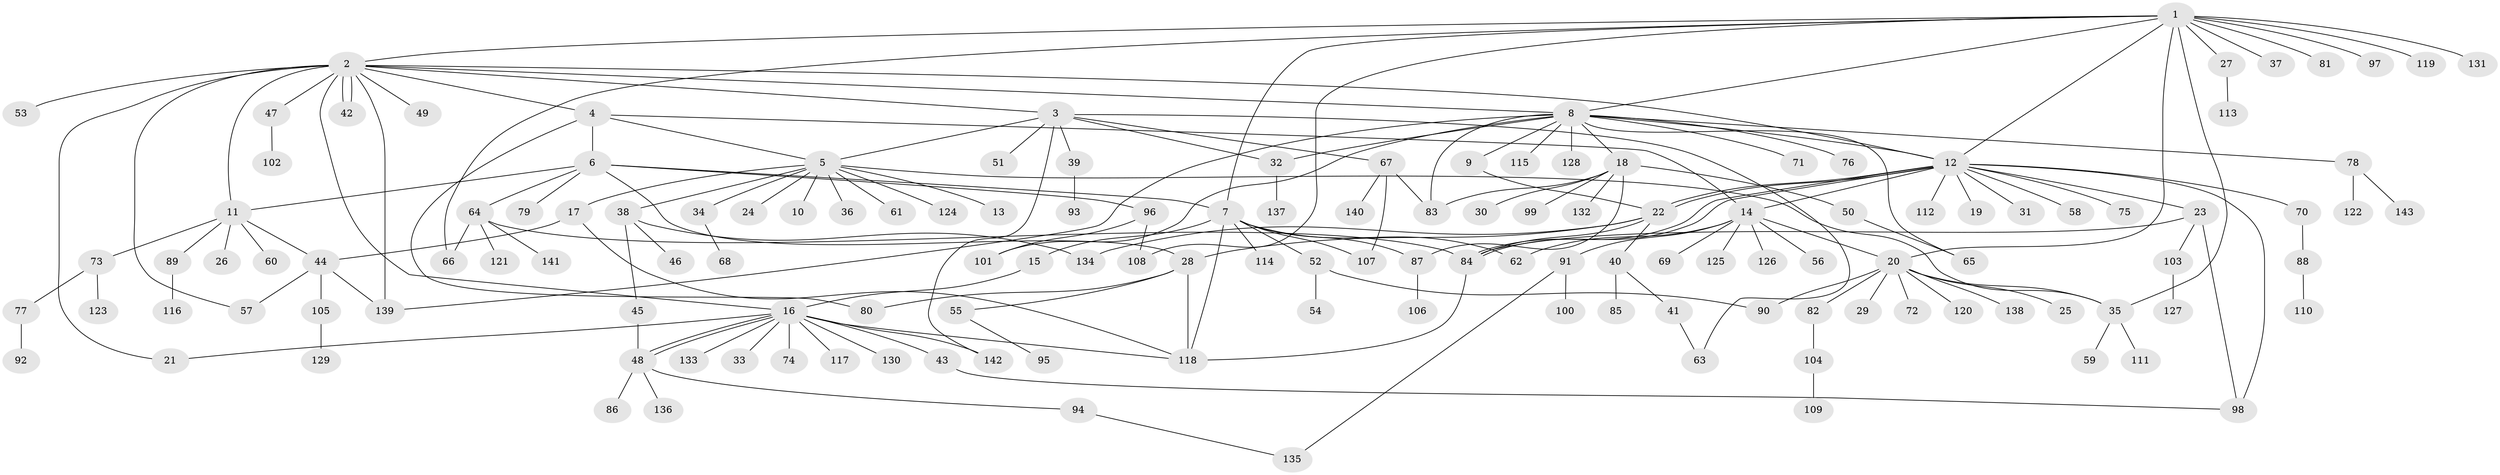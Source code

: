 // Generated by graph-tools (version 1.1) at 2025/01/03/09/25 03:01:54]
// undirected, 143 vertices, 190 edges
graph export_dot {
graph [start="1"]
  node [color=gray90,style=filled];
  1;
  2;
  3;
  4;
  5;
  6;
  7;
  8;
  9;
  10;
  11;
  12;
  13;
  14;
  15;
  16;
  17;
  18;
  19;
  20;
  21;
  22;
  23;
  24;
  25;
  26;
  27;
  28;
  29;
  30;
  31;
  32;
  33;
  34;
  35;
  36;
  37;
  38;
  39;
  40;
  41;
  42;
  43;
  44;
  45;
  46;
  47;
  48;
  49;
  50;
  51;
  52;
  53;
  54;
  55;
  56;
  57;
  58;
  59;
  60;
  61;
  62;
  63;
  64;
  65;
  66;
  67;
  68;
  69;
  70;
  71;
  72;
  73;
  74;
  75;
  76;
  77;
  78;
  79;
  80;
  81;
  82;
  83;
  84;
  85;
  86;
  87;
  88;
  89;
  90;
  91;
  92;
  93;
  94;
  95;
  96;
  97;
  98;
  99;
  100;
  101;
  102;
  103;
  104;
  105;
  106;
  107;
  108;
  109;
  110;
  111;
  112;
  113;
  114;
  115;
  116;
  117;
  118;
  119;
  120;
  121;
  122;
  123;
  124;
  125;
  126;
  127;
  128;
  129;
  130;
  131;
  132;
  133;
  134;
  135;
  136;
  137;
  138;
  139;
  140;
  141;
  142;
  143;
  1 -- 2;
  1 -- 7;
  1 -- 8;
  1 -- 12;
  1 -- 20;
  1 -- 27;
  1 -- 35;
  1 -- 37;
  1 -- 66;
  1 -- 81;
  1 -- 97;
  1 -- 108;
  1 -- 119;
  1 -- 131;
  2 -- 3;
  2 -- 4;
  2 -- 8;
  2 -- 11;
  2 -- 12;
  2 -- 16;
  2 -- 21;
  2 -- 42;
  2 -- 42;
  2 -- 47;
  2 -- 49;
  2 -- 53;
  2 -- 57;
  2 -- 139;
  3 -- 5;
  3 -- 32;
  3 -- 39;
  3 -- 51;
  3 -- 63;
  3 -- 67;
  3 -- 142;
  4 -- 5;
  4 -- 6;
  4 -- 14;
  4 -- 80;
  5 -- 10;
  5 -- 13;
  5 -- 17;
  5 -- 24;
  5 -- 34;
  5 -- 35;
  5 -- 36;
  5 -- 38;
  5 -- 61;
  5 -- 124;
  6 -- 7;
  6 -- 11;
  6 -- 28;
  6 -- 64;
  6 -- 79;
  6 -- 96;
  7 -- 15;
  7 -- 52;
  7 -- 62;
  7 -- 87;
  7 -- 107;
  7 -- 114;
  7 -- 118;
  8 -- 9;
  8 -- 12;
  8 -- 18;
  8 -- 32;
  8 -- 65;
  8 -- 71;
  8 -- 76;
  8 -- 78;
  8 -- 83;
  8 -- 101;
  8 -- 115;
  8 -- 128;
  8 -- 139;
  9 -- 22;
  11 -- 26;
  11 -- 44;
  11 -- 60;
  11 -- 73;
  11 -- 89;
  12 -- 14;
  12 -- 19;
  12 -- 22;
  12 -- 22;
  12 -- 23;
  12 -- 31;
  12 -- 58;
  12 -- 70;
  12 -- 75;
  12 -- 84;
  12 -- 84;
  12 -- 98;
  12 -- 112;
  14 -- 20;
  14 -- 56;
  14 -- 62;
  14 -- 69;
  14 -- 91;
  14 -- 125;
  14 -- 126;
  15 -- 16;
  16 -- 21;
  16 -- 33;
  16 -- 43;
  16 -- 48;
  16 -- 48;
  16 -- 74;
  16 -- 117;
  16 -- 118;
  16 -- 130;
  16 -- 133;
  16 -- 142;
  17 -- 44;
  17 -- 118;
  18 -- 30;
  18 -- 50;
  18 -- 83;
  18 -- 87;
  18 -- 99;
  18 -- 132;
  20 -- 25;
  20 -- 29;
  20 -- 35;
  20 -- 72;
  20 -- 82;
  20 -- 90;
  20 -- 120;
  20 -- 138;
  22 -- 28;
  22 -- 40;
  22 -- 84;
  22 -- 134;
  23 -- 84;
  23 -- 98;
  23 -- 103;
  27 -- 113;
  28 -- 55;
  28 -- 80;
  28 -- 118;
  32 -- 137;
  34 -- 68;
  35 -- 59;
  35 -- 111;
  38 -- 45;
  38 -- 46;
  38 -- 134;
  39 -- 93;
  40 -- 41;
  40 -- 85;
  41 -- 63;
  43 -- 98;
  44 -- 57;
  44 -- 105;
  44 -- 139;
  45 -- 48;
  47 -- 102;
  48 -- 86;
  48 -- 94;
  48 -- 136;
  50 -- 65;
  52 -- 54;
  52 -- 90;
  55 -- 95;
  64 -- 66;
  64 -- 84;
  64 -- 121;
  64 -- 141;
  67 -- 83;
  67 -- 107;
  67 -- 140;
  70 -- 88;
  73 -- 77;
  73 -- 123;
  77 -- 92;
  78 -- 122;
  78 -- 143;
  82 -- 104;
  84 -- 118;
  87 -- 106;
  88 -- 110;
  89 -- 116;
  91 -- 100;
  91 -- 135;
  94 -- 135;
  96 -- 101;
  96 -- 108;
  103 -- 127;
  104 -- 109;
  105 -- 129;
}
